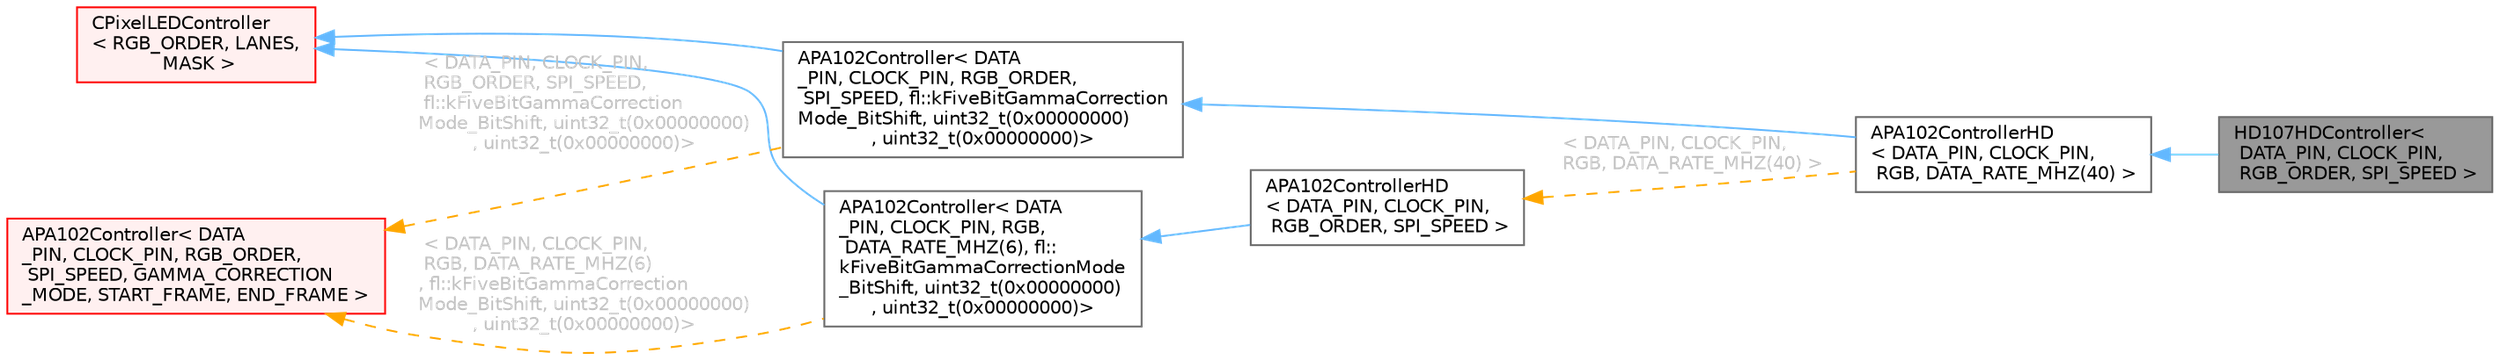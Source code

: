 digraph "HD107HDController&lt; DATA_PIN, CLOCK_PIN, RGB_ORDER, SPI_SPEED &gt;"
{
 // LATEX_PDF_SIZE
  bgcolor="transparent";
  edge [fontname=Helvetica,fontsize=10,labelfontname=Helvetica,labelfontsize=10];
  node [fontname=Helvetica,fontsize=10,shape=box,height=0.2,width=0.4];
  rankdir="LR";
  Node1 [id="Node000001",label="HD107HDController\<\l DATA_PIN, CLOCK_PIN,\l RGB_ORDER, SPI_SPEED \>",height=0.2,width=0.4,color="gray40", fillcolor="grey60", style="filled", fontcolor="black",tooltip="HD107HD is just the APA102HD with a default 40Mhz clock rate."];
  Node2 -> Node1 [id="edge1_Node000001_Node000002",dir="back",color="steelblue1",style="solid",tooltip=" "];
  Node2 [id="Node000002",label="APA102ControllerHD\l\< DATA_PIN, CLOCK_PIN,\l RGB, DATA_RATE_MHZ(40) \>",height=0.2,width=0.4,color="gray40", fillcolor="white", style="filled",URL="$d6/dc7/class_a_p_a102_controller_h_d.html",tooltip=" "];
  Node3 -> Node2 [id="edge2_Node000002_Node000003",dir="back",color="steelblue1",style="solid",tooltip=" "];
  Node3 [id="Node000003",label="APA102Controller\< DATA\l_PIN, CLOCK_PIN, RGB_ORDER,\l SPI_SPEED, fl::kFiveBitGammaCorrection\lMode_BitShift, uint32_t(0x00000000)\l, uint32_t(0x00000000)\>",height=0.2,width=0.4,color="gray40", fillcolor="white", style="filled",URL="$d4/d96/class_a_p_a102_controller.html",tooltip=" "];
  Node4 -> Node3 [id="edge3_Node000003_Node000004",dir="back",color="steelblue1",style="solid",tooltip=" "];
  Node4 [id="Node000004",label="CPixelLEDController\l\< RGB_ORDER, LANES,\l MASK \>",height=0.2,width=0.4,color="red", fillcolor="#FFF0F0", style="filled",URL="$d0/dc9/class_c_pixel_l_e_d_controller.html",tooltip="Template extension of the CLEDController class."];
  Node6 -> Node3 [id="edge4_Node000003_Node000006",dir="back",color="orange",style="dashed",tooltip=" ",label=" \< DATA_PIN, CLOCK_PIN,\l RGB_ORDER, SPI_SPEED,\l fl::kFiveBitGammaCorrection\lMode_BitShift, uint32_t(0x00000000)\l, uint32_t(0x00000000)\>",fontcolor="grey" ];
  Node6 [id="Node000006",label="APA102Controller\< DATA\l_PIN, CLOCK_PIN, RGB_ORDER,\l SPI_SPEED, GAMMA_CORRECTION\l_MODE, START_FRAME, END_FRAME \>",height=0.2,width=0.4,color="red", fillcolor="#FFF0F0", style="filled",URL="$d4/d96/class_a_p_a102_controller.html",tooltip="APA102 controller class."];
  Node9 -> Node2 [id="edge5_Node000002_Node000009",dir="back",color="orange",style="dashed",tooltip=" ",label=" \< DATA_PIN, CLOCK_PIN,\l RGB, DATA_RATE_MHZ(40) \>",fontcolor="grey" ];
  Node9 [id="Node000009",label="APA102ControllerHD\l\< DATA_PIN, CLOCK_PIN,\l RGB_ORDER, SPI_SPEED \>",height=0.2,width=0.4,color="gray40", fillcolor="white", style="filled",URL="$d6/dc7/class_a_p_a102_controller_h_d.html",tooltip="APA102 high definition controller class."];
  Node10 -> Node9 [id="edge6_Node000009_Node000010",dir="back",color="steelblue1",style="solid",tooltip=" "];
  Node10 [id="Node000010",label="APA102Controller\< DATA\l_PIN, CLOCK_PIN, RGB,\l DATA_RATE_MHZ(6), fl::\lkFiveBitGammaCorrectionMode\l_BitShift, uint32_t(0x00000000)\l, uint32_t(0x00000000)\>",height=0.2,width=0.4,color="gray40", fillcolor="white", style="filled",URL="$d4/d96/class_a_p_a102_controller.html",tooltip=" "];
  Node4 -> Node10 [id="edge7_Node000010_Node000004",dir="back",color="steelblue1",style="solid",tooltip=" "];
  Node6 -> Node10 [id="edge8_Node000010_Node000006",dir="back",color="orange",style="dashed",tooltip=" ",label=" \< DATA_PIN, CLOCK_PIN,\l RGB, DATA_RATE_MHZ(6)\l, fl::kFiveBitGammaCorrection\lMode_BitShift, uint32_t(0x00000000)\l, uint32_t(0x00000000)\>",fontcolor="grey" ];
}
